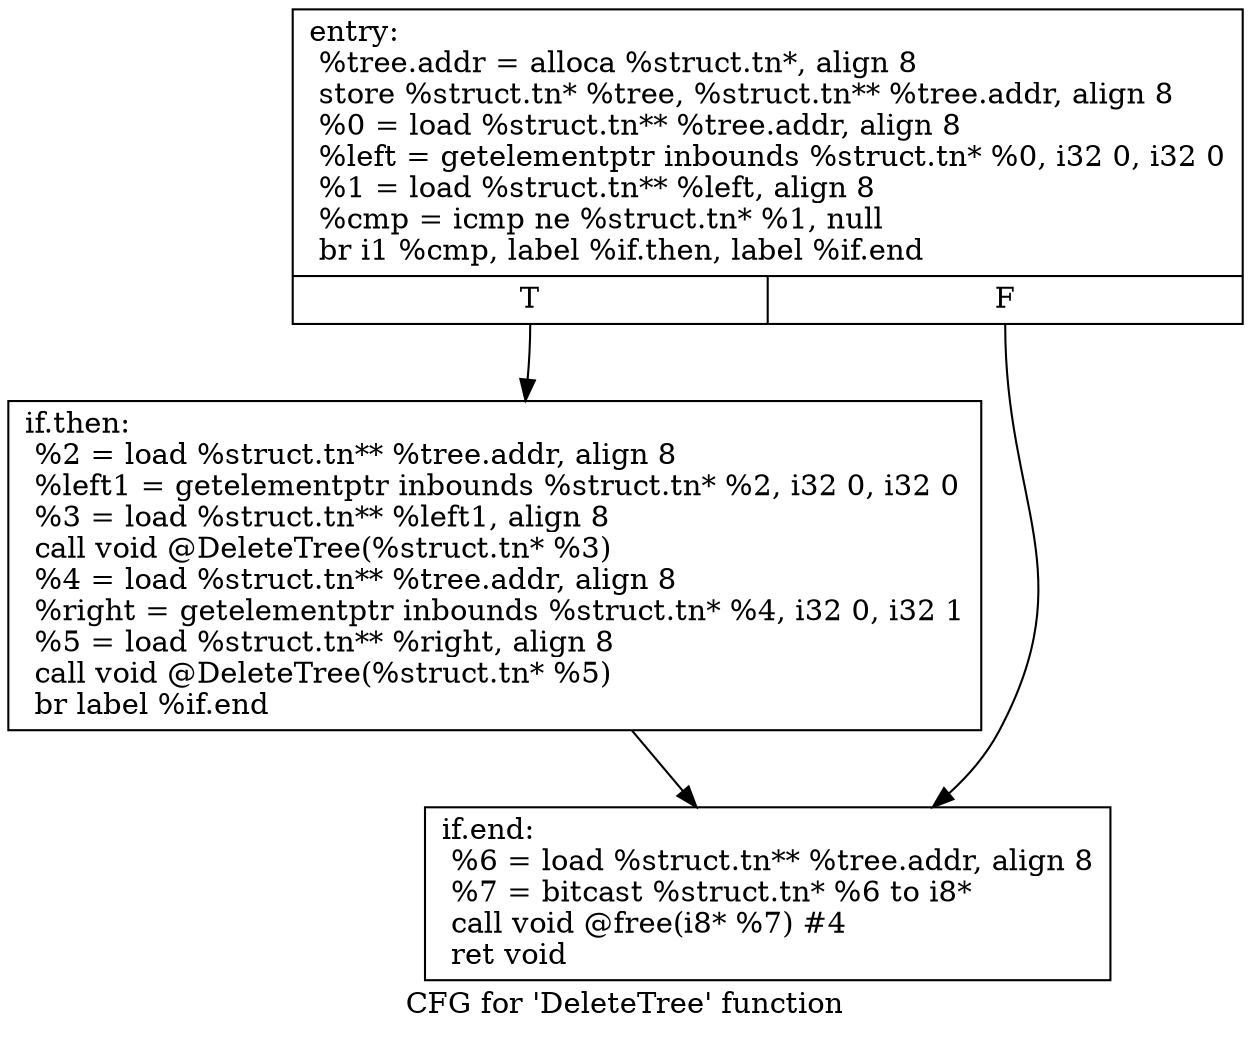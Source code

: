digraph "CFG for 'DeleteTree' function" {
	label="CFG for 'DeleteTree' function";

	Node0x9dfa588 [shape=record,label="{entry:\l  %tree.addr = alloca %struct.tn*, align 8\l  store %struct.tn* %tree, %struct.tn** %tree.addr, align 8\l  %0 = load %struct.tn** %tree.addr, align 8\l  %left = getelementptr inbounds %struct.tn* %0, i32 0, i32 0\l  %1 = load %struct.tn** %left, align 8\l  %cmp = icmp ne %struct.tn* %1, null\l  br i1 %cmp, label %if.then, label %if.end\l|{<s0>T|<s1>F}}"];
	Node0x9dfa588:s0 -> Node0x9dfa5b8;
	Node0x9dfa588:s1 -> Node0x9dfa5e8;
	Node0x9dfa5b8 [shape=record,label="{if.then:                                          \l  %2 = load %struct.tn** %tree.addr, align 8\l  %left1 = getelementptr inbounds %struct.tn* %2, i32 0, i32 0\l  %3 = load %struct.tn** %left1, align 8\l  call void @DeleteTree(%struct.tn* %3)\l  %4 = load %struct.tn** %tree.addr, align 8\l  %right = getelementptr inbounds %struct.tn* %4, i32 0, i32 1\l  %5 = load %struct.tn** %right, align 8\l  call void @DeleteTree(%struct.tn* %5)\l  br label %if.end\l}"];
	Node0x9dfa5b8 -> Node0x9dfa5e8;
	Node0x9dfa5e8 [shape=record,label="{if.end:                                           \l  %6 = load %struct.tn** %tree.addr, align 8\l  %7 = bitcast %struct.tn* %6 to i8*\l  call void @free(i8* %7) #4\l  ret void\l}"];
}

